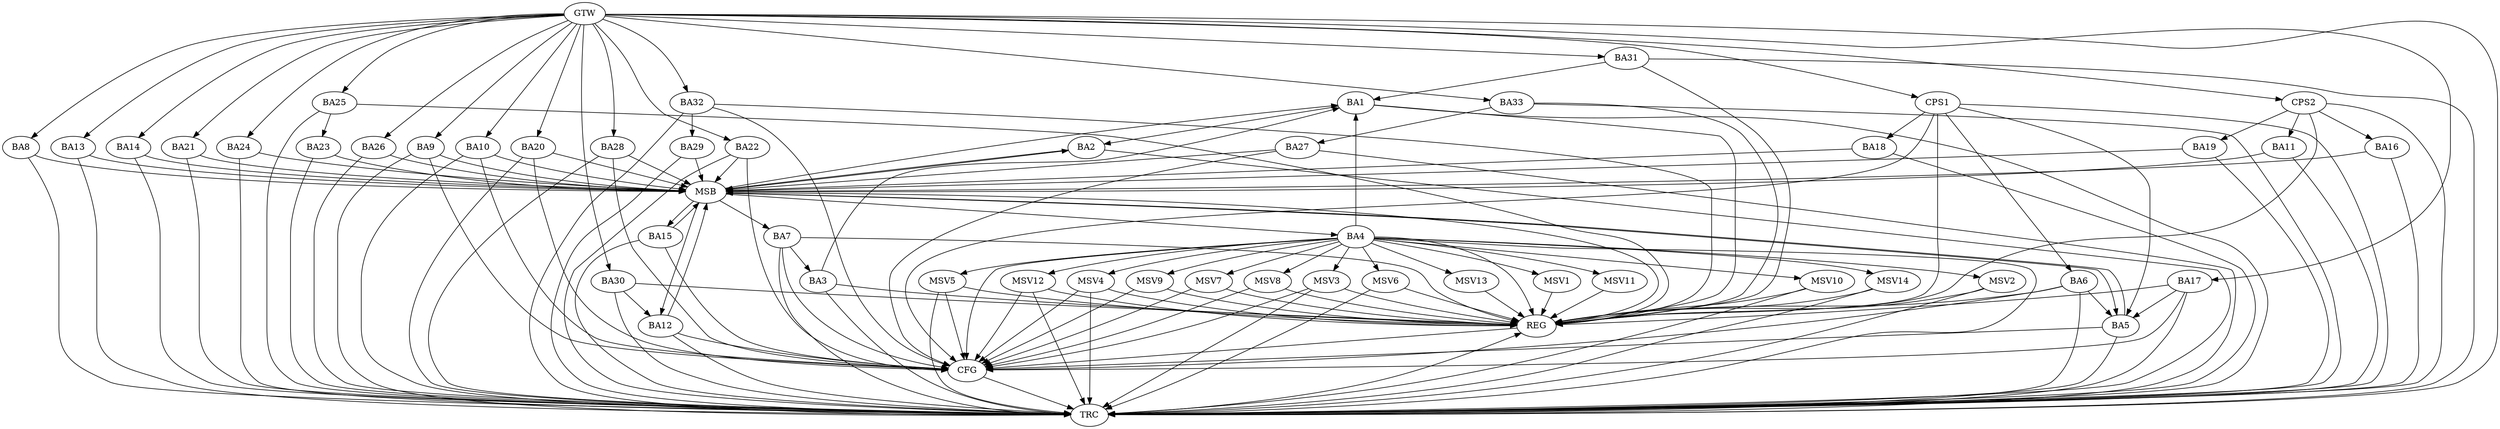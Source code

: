 strict digraph G {
  BA1 [ label="BA1" ];
  BA2 [ label="BA2" ];
  BA3 [ label="BA3" ];
  BA4 [ label="BA4" ];
  BA5 [ label="BA5" ];
  BA6 [ label="BA6" ];
  BA7 [ label="BA7" ];
  BA8 [ label="BA8" ];
  BA9 [ label="BA9" ];
  BA10 [ label="BA10" ];
  BA11 [ label="BA11" ];
  BA12 [ label="BA12" ];
  BA13 [ label="BA13" ];
  BA14 [ label="BA14" ];
  BA15 [ label="BA15" ];
  BA16 [ label="BA16" ];
  BA17 [ label="BA17" ];
  BA18 [ label="BA18" ];
  BA19 [ label="BA19" ];
  BA20 [ label="BA20" ];
  BA21 [ label="BA21" ];
  BA22 [ label="BA22" ];
  BA23 [ label="BA23" ];
  BA24 [ label="BA24" ];
  BA25 [ label="BA25" ];
  BA26 [ label="BA26" ];
  BA27 [ label="BA27" ];
  BA28 [ label="BA28" ];
  BA29 [ label="BA29" ];
  BA30 [ label="BA30" ];
  BA31 [ label="BA31" ];
  BA32 [ label="BA32" ];
  BA33 [ label="BA33" ];
  CPS1 [ label="CPS1" ];
  CPS2 [ label="CPS2" ];
  GTW [ label="GTW" ];
  REG [ label="REG" ];
  MSB [ label="MSB" ];
  CFG [ label="CFG" ];
  TRC [ label="TRC" ];
  MSV1 [ label="MSV1" ];
  MSV2 [ label="MSV2" ];
  MSV3 [ label="MSV3" ];
  MSV4 [ label="MSV4" ];
  MSV5 [ label="MSV5" ];
  MSV6 [ label="MSV6" ];
  MSV7 [ label="MSV7" ];
  MSV8 [ label="MSV8" ];
  MSV9 [ label="MSV9" ];
  MSV10 [ label="MSV10" ];
  MSV11 [ label="MSV11" ];
  MSV12 [ label="MSV12" ];
  MSV13 [ label="MSV13" ];
  MSV14 [ label="MSV14" ];
  BA1 -> BA2;
  BA3 -> BA1;
  BA4 -> BA1;
  BA6 -> BA5;
  BA7 -> BA3;
  BA17 -> BA5;
  BA25 -> BA23;
  BA30 -> BA12;
  BA31 -> BA1;
  BA32 -> BA29;
  BA33 -> BA27;
  CPS1 -> BA6;
  CPS1 -> BA18;
  CPS1 -> BA5;
  CPS2 -> BA11;
  CPS2 -> BA16;
  CPS2 -> BA19;
  GTW -> BA8;
  GTW -> BA9;
  GTW -> BA10;
  GTW -> BA13;
  GTW -> BA14;
  GTW -> BA17;
  GTW -> BA20;
  GTW -> BA21;
  GTW -> BA22;
  GTW -> BA24;
  GTW -> BA25;
  GTW -> BA26;
  GTW -> BA28;
  GTW -> BA30;
  GTW -> BA31;
  GTW -> BA32;
  GTW -> BA33;
  GTW -> CPS1;
  GTW -> CPS2;
  BA1 -> REG;
  BA3 -> REG;
  BA4 -> REG;
  BA6 -> REG;
  BA7 -> REG;
  BA17 -> REG;
  BA25 -> REG;
  BA30 -> REG;
  BA31 -> REG;
  BA32 -> REG;
  BA33 -> REG;
  CPS1 -> REG;
  CPS2 -> REG;
  BA2 -> MSB;
  MSB -> BA1;
  MSB -> REG;
  BA5 -> MSB;
  BA8 -> MSB;
  BA9 -> MSB;
  MSB -> BA4;
  BA10 -> MSB;
  MSB -> BA5;
  BA11 -> MSB;
  MSB -> BA7;
  BA12 -> MSB;
  BA13 -> MSB;
  BA14 -> MSB;
  BA15 -> MSB;
  MSB -> BA2;
  BA16 -> MSB;
  BA18 -> MSB;
  MSB -> BA15;
  BA19 -> MSB;
  BA20 -> MSB;
  BA21 -> MSB;
  MSB -> BA12;
  BA22 -> MSB;
  BA23 -> MSB;
  BA24 -> MSB;
  BA26 -> MSB;
  BA27 -> MSB;
  BA28 -> MSB;
  BA29 -> MSB;
  BA4 -> CFG;
  BA28 -> CFG;
  BA5 -> CFG;
  BA32 -> CFG;
  BA9 -> CFG;
  BA20 -> CFG;
  BA6 -> CFG;
  CPS1 -> CFG;
  BA12 -> CFG;
  BA15 -> CFG;
  BA22 -> CFG;
  BA27 -> CFG;
  BA17 -> CFG;
  BA10 -> CFG;
  BA7 -> CFG;
  REG -> CFG;
  BA1 -> TRC;
  BA2 -> TRC;
  BA3 -> TRC;
  BA4 -> TRC;
  BA5 -> TRC;
  BA6 -> TRC;
  BA7 -> TRC;
  BA8 -> TRC;
  BA9 -> TRC;
  BA10 -> TRC;
  BA11 -> TRC;
  BA12 -> TRC;
  BA13 -> TRC;
  BA14 -> TRC;
  BA15 -> TRC;
  BA16 -> TRC;
  BA17 -> TRC;
  BA18 -> TRC;
  BA19 -> TRC;
  BA20 -> TRC;
  BA21 -> TRC;
  BA22 -> TRC;
  BA23 -> TRC;
  BA24 -> TRC;
  BA25 -> TRC;
  BA26 -> TRC;
  BA27 -> TRC;
  BA28 -> TRC;
  BA29 -> TRC;
  BA30 -> TRC;
  BA31 -> TRC;
  BA32 -> TRC;
  BA33 -> TRC;
  CPS1 -> TRC;
  CPS2 -> TRC;
  GTW -> TRC;
  CFG -> TRC;
  TRC -> REG;
  BA4 -> MSV1;
  BA4 -> MSV2;
  BA4 -> MSV3;
  MSV1 -> REG;
  MSV2 -> REG;
  MSV2 -> TRC;
  MSV3 -> REG;
  MSV3 -> TRC;
  MSV3 -> CFG;
  BA4 -> MSV4;
  MSV4 -> REG;
  MSV4 -> TRC;
  MSV4 -> CFG;
  BA4 -> MSV5;
  MSV5 -> REG;
  MSV5 -> TRC;
  MSV5 -> CFG;
  BA4 -> MSV6;
  BA4 -> MSV7;
  MSV6 -> REG;
  MSV6 -> TRC;
  MSV7 -> REG;
  MSV7 -> CFG;
  BA4 -> MSV8;
  MSV8 -> REG;
  MSV8 -> CFG;
  BA4 -> MSV9;
  BA4 -> MSV10;
  MSV9 -> REG;
  MSV9 -> CFG;
  MSV10 -> REG;
  MSV10 -> TRC;
  BA4 -> MSV11;
  BA4 -> MSV12;
  BA4 -> MSV13;
  MSV11 -> REG;
  MSV12 -> REG;
  MSV12 -> TRC;
  MSV12 -> CFG;
  MSV13 -> REG;
  BA4 -> MSV14;
  MSV14 -> REG;
  MSV14 -> TRC;
}
